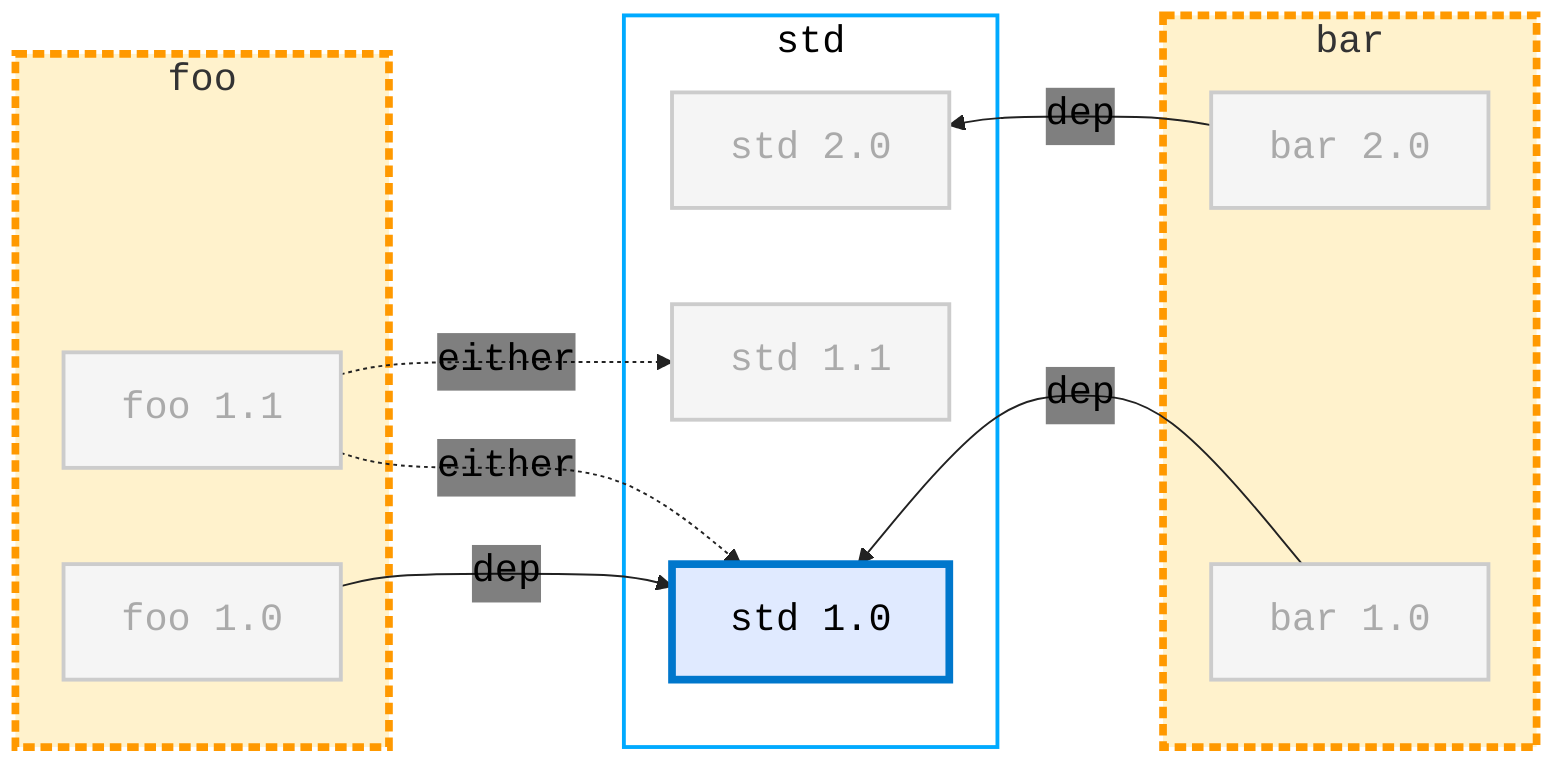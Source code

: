 %% Mermaid diagram generator for resolution steps
%% This version represents the diagram plus highlight states for resolution logic

%%{ init: {
  'themeVariables': {
    'edgeLabelBackground': 'transparent',
    "fontSize": "20px",
    "fontFamily": "monospace",
    'textAlign': 'center',
    'wrap': true
    }
} }%%
flowchart LR
  subgraph FOO [foo]
    direction TB
    foo20[ ]:::invisible
    foo11["foo 1.1"]
    foo10["foo 1.0"]
  end

  subgraph STD [std]
    direction TB
    std20["std 2.0"]
    std11["std 1.1"]
    std10["std 1.0"]
  end

  subgraph BAR [bar]
    direction TB
    bar20["bar 2.0"]
    bar11[ ]:::invisible
    bar10["bar 1.0"]
  end

  FOO ~~~ STD
  STD ~~~ BAR
  foo10 ~~~ std10 ~~~ bar10
  %% foo11 ~~~ std11 ~~~ bar11
  %% foo20 ~~~ std20 ~~~ bar20
  foo10 -->|dep| std10
  foo11 -.->|either| std10
  foo11 -.->|either| std11
  bar10 -->|dep| std10
  bar20 -->|dep| std20

  linkStyle default stroke:#222, color:#000, background:#fff

  %% Base category styles
  classDef foo fill:#e0f8e0, stroke:#ccc, stroke-width:2px, color:#000;
  classDef std fill:#e0eaff, stroke:#ccc, stroke-width:2px, color:#000;
  classDef bar fill:#ffe0e0, stroke:#ccc, stroke-width:2px, color:#000;

  %% Role-based overlays
  classDef selectedLocal stroke:#0077cc, stroke-width:4px, stroke-width:4px;
  classDef selectedInstall stroke:#f90, stroke-width:4px;

  %% Inactive nodes
  classDef faded fill:#f5f5f5, stroke:#ccc, color:#aaa;

  %% Subgraph hint for to-install selection
  classDef subgraphStyle fill:#fff, stroke:#0af, stroke-width:2px, color:#000
  classDef invisible fill:transparent, stroke:none, color:transparent
  classDef selectedGroup fill:#fff2cc, stroke:#f90, stroke-width:4px, stroke-dasharray: 6 3;

  %% Assign base categories (default for all nodes)
  class foo10,foo11 foo
  class std10,std11,std20 std
  class bar10,bar20 bar


  %% State: Initial: std1.0 installed, selecting foo & bar

  class foo10 faded

  class foo11 faded

  class std10 selectedLocal

  class std11 faded

  class std20 faded

  class bar10 faded

  class bar20 faded


  class FOO selectedGroup

  class STD subgraphStyle

  class BAR selectedGroup